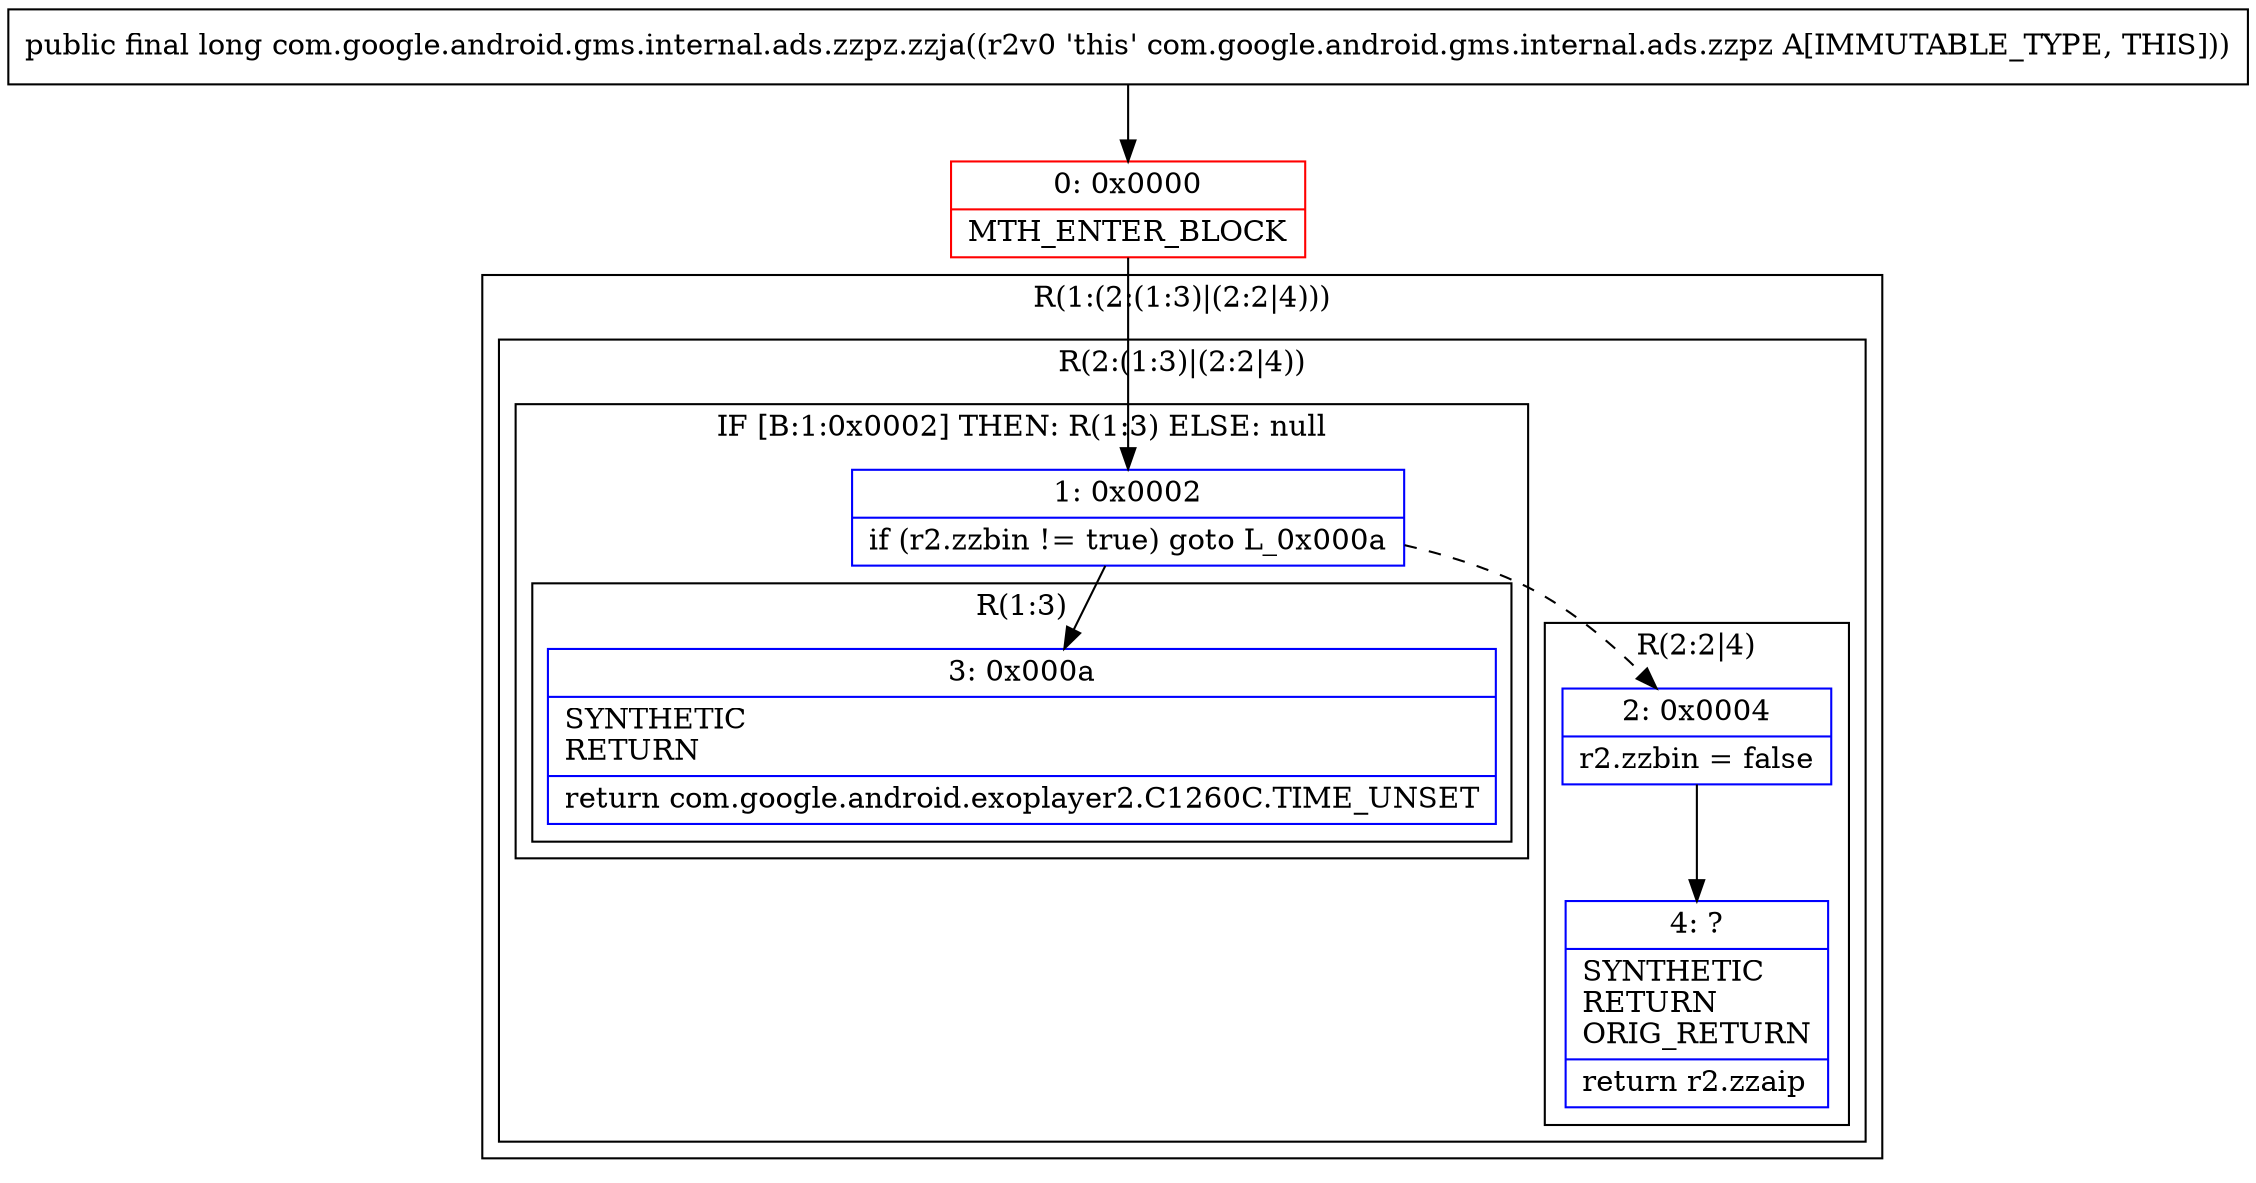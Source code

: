 digraph "CFG forcom.google.android.gms.internal.ads.zzpz.zzja()J" {
subgraph cluster_Region_1018549650 {
label = "R(1:(2:(1:3)|(2:2|4)))";
node [shape=record,color=blue];
subgraph cluster_Region_12633468 {
label = "R(2:(1:3)|(2:2|4))";
node [shape=record,color=blue];
subgraph cluster_IfRegion_354245533 {
label = "IF [B:1:0x0002] THEN: R(1:3) ELSE: null";
node [shape=record,color=blue];
Node_1 [shape=record,label="{1\:\ 0x0002|if (r2.zzbin != true) goto L_0x000a\l}"];
subgraph cluster_Region_1505612869 {
label = "R(1:3)";
node [shape=record,color=blue];
Node_3 [shape=record,label="{3\:\ 0x000a|SYNTHETIC\lRETURN\l|return com.google.android.exoplayer2.C1260C.TIME_UNSET\l}"];
}
}
subgraph cluster_Region_1261867941 {
label = "R(2:2|4)";
node [shape=record,color=blue];
Node_2 [shape=record,label="{2\:\ 0x0004|r2.zzbin = false\l}"];
Node_4 [shape=record,label="{4\:\ ?|SYNTHETIC\lRETURN\lORIG_RETURN\l|return r2.zzaip\l}"];
}
}
}
Node_0 [shape=record,color=red,label="{0\:\ 0x0000|MTH_ENTER_BLOCK\l}"];
MethodNode[shape=record,label="{public final long com.google.android.gms.internal.ads.zzpz.zzja((r2v0 'this' com.google.android.gms.internal.ads.zzpz A[IMMUTABLE_TYPE, THIS])) }"];
MethodNode -> Node_0;
Node_1 -> Node_2[style=dashed];
Node_1 -> Node_3;
Node_2 -> Node_4;
Node_0 -> Node_1;
}

